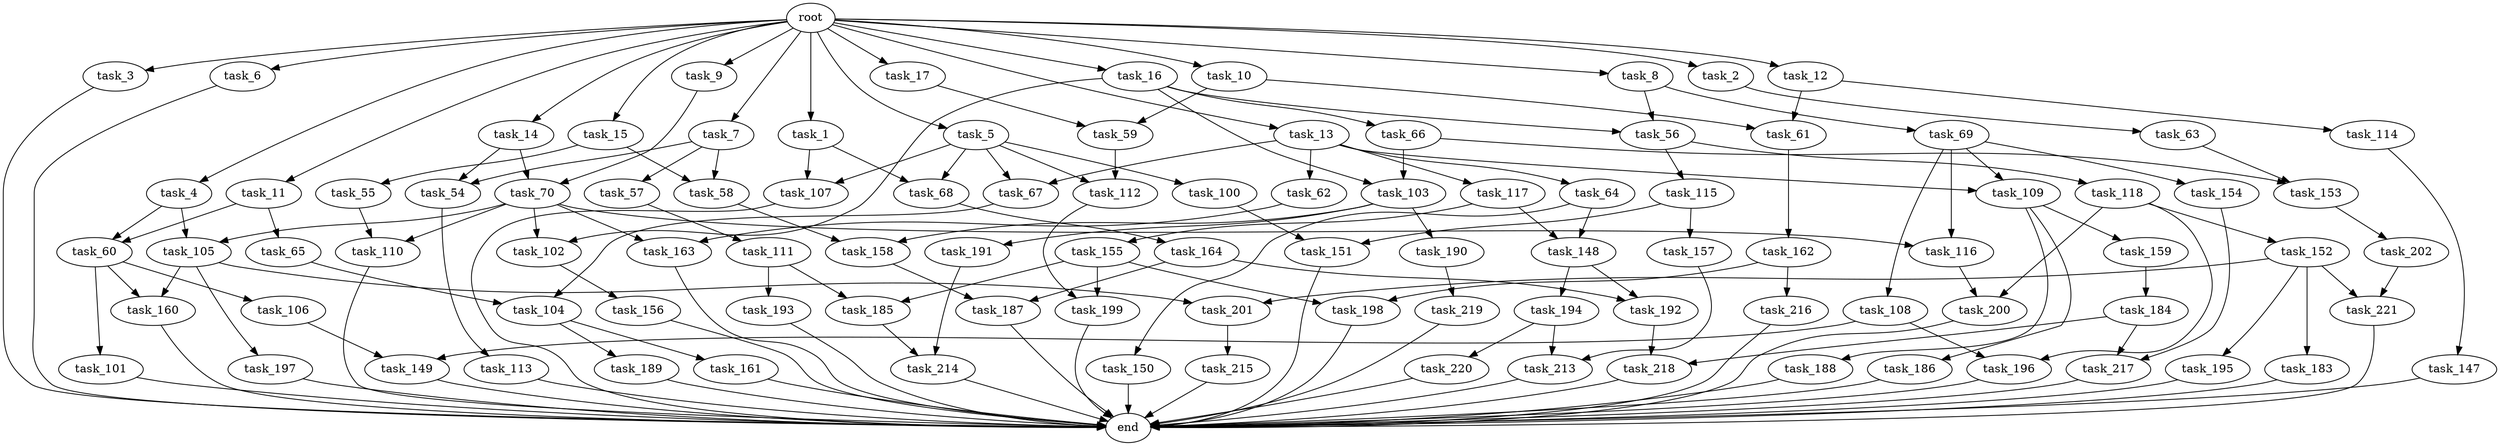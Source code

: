 digraph G {
  root [size="0.000000"];
  task_1 [size="2.048000"];
  task_2 [size="2.048000"];
  task_3 [size="2.048000"];
  task_4 [size="2.048000"];
  task_5 [size="2.048000"];
  task_6 [size="2.048000"];
  task_7 [size="2.048000"];
  task_8 [size="2.048000"];
  task_9 [size="2.048000"];
  task_10 [size="2.048000"];
  task_11 [size="2.048000"];
  task_12 [size="2.048000"];
  task_13 [size="2.048000"];
  task_14 [size="2.048000"];
  task_15 [size="2.048000"];
  task_16 [size="2.048000"];
  task_17 [size="2.048000"];
  task_54 [size="1116691496.960000"];
  task_55 [size="1391569403.904000"];
  task_56 [size="1717986918.400000"];
  task_57 [size="274877906.944000"];
  task_58 [size="1666447310.848000"];
  task_59 [size="1254130450.432000"];
  task_60 [size="893353197.568000"];
  task_61 [size="1546188226.560000"];
  task_62 [size="68719476.736000"];
  task_63 [size="274877906.944000"];
  task_64 [size="68719476.736000"];
  task_65 [size="274877906.944000"];
  task_66 [size="1099511627.776000"];
  task_67 [size="137438953.472000"];
  task_68 [size="1460288880.640000"];
  task_69 [size="618475290.624000"];
  task_70 [size="2233382993.920000"];
  task_100 [size="68719476.736000"];
  task_101 [size="1099511627.776000"];
  task_102 [size="1374389534.720000"];
  task_103 [size="2817498546.176000"];
  task_104 [size="2010044694.528000"];
  task_105 [size="893353197.568000"];
  task_106 [size="1099511627.776000"];
  task_107 [size="1460288880.640000"];
  task_108 [size="1717986918.400000"];
  task_109 [size="1786706395.136000"];
  task_110 [size="1116691496.960000"];
  task_111 [size="1099511627.776000"];
  task_112 [size="223338299.392000"];
  task_113 [size="274877906.944000"];
  task_114 [size="1391569403.904000"];
  task_115 [size="1717986918.400000"];
  task_116 [size="1992864825.344000"];
  task_117 [size="68719476.736000"];
  task_118 [size="1717986918.400000"];
  task_147 [size="429496729.600000"];
  task_148 [size="858993459.200000"];
  task_149 [size="2010044694.528000"];
  task_150 [size="429496729.600000"];
  task_151 [size="1047972020.224000"];
  task_152 [size="1717986918.400000"];
  task_153 [size="2817498546.176000"];
  task_154 [size="1717986918.400000"];
  task_155 [size="429496729.600000"];
  task_156 [size="841813590.016000"];
  task_157 [size="618475290.624000"];
  task_158 [size="1271310319.616000"];
  task_159 [size="429496729.600000"];
  task_160 [size="1717986918.400000"];
  task_161 [size="154618822.656000"];
  task_162 [size="274877906.944000"];
  task_163 [size="549755813.888000"];
  task_164 [size="274877906.944000"];
  task_183 [size="841813590.016000"];
  task_184 [size="429496729.600000"];
  task_185 [size="498216206.336000"];
  task_186 [size="429496729.600000"];
  task_187 [size="1872605741.056000"];
  task_188 [size="429496729.600000"];
  task_189 [size="154618822.656000"];
  task_190 [size="429496729.600000"];
  task_191 [size="429496729.600000"];
  task_192 [size="773094113.280000"];
  task_193 [size="429496729.600000"];
  task_194 [size="618475290.624000"];
  task_195 [size="841813590.016000"];
  task_196 [size="3109556322.304000"];
  task_197 [size="618475290.624000"];
  task_198 [size="343597383.680000"];
  task_199 [size="687194767.360000"];
  task_200 [size="2147483648.000000"];
  task_201 [size="1460288880.640000"];
  task_202 [size="1099511627.776000"];
  task_213 [size="1047972020.224000"];
  task_214 [size="2199023255.552000"];
  task_215 [size="618475290.624000"];
  task_216 [size="274877906.944000"];
  task_217 [size="1116691496.960000"];
  task_218 [size="1374389534.720000"];
  task_219 [size="841813590.016000"];
  task_220 [size="429496729.600000"];
  task_221 [size="2559800508.416000"];
  end [size="0.000000"];

  root -> task_1 [size="1.000000"];
  root -> task_2 [size="1.000000"];
  root -> task_3 [size="1.000000"];
  root -> task_4 [size="1.000000"];
  root -> task_5 [size="1.000000"];
  root -> task_6 [size="1.000000"];
  root -> task_7 [size="1.000000"];
  root -> task_8 [size="1.000000"];
  root -> task_9 [size="1.000000"];
  root -> task_10 [size="1.000000"];
  root -> task_11 [size="1.000000"];
  root -> task_12 [size="1.000000"];
  root -> task_13 [size="1.000000"];
  root -> task_14 [size="1.000000"];
  root -> task_15 [size="1.000000"];
  root -> task_16 [size="1.000000"];
  root -> task_17 [size="1.000000"];
  task_1 -> task_68 [size="679477248.000000"];
  task_1 -> task_107 [size="679477248.000000"];
  task_2 -> task_63 [size="134217728.000000"];
  task_3 -> end [size="1.000000"];
  task_4 -> task_60 [size="301989888.000000"];
  task_4 -> task_105 [size="301989888.000000"];
  task_5 -> task_67 [size="33554432.000000"];
  task_5 -> task_68 [size="33554432.000000"];
  task_5 -> task_100 [size="33554432.000000"];
  task_5 -> task_107 [size="33554432.000000"];
  task_5 -> task_112 [size="33554432.000000"];
  task_6 -> end [size="1.000000"];
  task_7 -> task_54 [size="134217728.000000"];
  task_7 -> task_57 [size="134217728.000000"];
  task_7 -> task_58 [size="134217728.000000"];
  task_8 -> task_56 [size="301989888.000000"];
  task_8 -> task_69 [size="301989888.000000"];
  task_9 -> task_70 [size="679477248.000000"];
  task_10 -> task_59 [size="75497472.000000"];
  task_10 -> task_61 [size="75497472.000000"];
  task_11 -> task_60 [size="134217728.000000"];
  task_11 -> task_65 [size="134217728.000000"];
  task_12 -> task_61 [size="679477248.000000"];
  task_12 -> task_114 [size="679477248.000000"];
  task_13 -> task_62 [size="33554432.000000"];
  task_13 -> task_64 [size="33554432.000000"];
  task_13 -> task_67 [size="33554432.000000"];
  task_13 -> task_109 [size="33554432.000000"];
  task_13 -> task_117 [size="33554432.000000"];
  task_14 -> task_54 [size="411041792.000000"];
  task_14 -> task_70 [size="411041792.000000"];
  task_15 -> task_55 [size="679477248.000000"];
  task_15 -> task_58 [size="679477248.000000"];
  task_16 -> task_56 [size="536870912.000000"];
  task_16 -> task_66 [size="536870912.000000"];
  task_16 -> task_102 [size="536870912.000000"];
  task_16 -> task_103 [size="536870912.000000"];
  task_17 -> task_59 [size="536870912.000000"];
  task_54 -> task_113 [size="134217728.000000"];
  task_55 -> task_110 [size="411041792.000000"];
  task_56 -> task_115 [size="838860800.000000"];
  task_56 -> task_118 [size="838860800.000000"];
  task_57 -> task_111 [size="536870912.000000"];
  task_58 -> task_158 [size="411041792.000000"];
  task_59 -> task_112 [size="75497472.000000"];
  task_60 -> task_101 [size="536870912.000000"];
  task_60 -> task_106 [size="536870912.000000"];
  task_60 -> task_160 [size="536870912.000000"];
  task_61 -> task_162 [size="134217728.000000"];
  task_62 -> task_163 [size="134217728.000000"];
  task_63 -> task_153 [size="536870912.000000"];
  task_64 -> task_148 [size="209715200.000000"];
  task_64 -> task_150 [size="209715200.000000"];
  task_65 -> task_104 [size="301989888.000000"];
  task_66 -> task_103 [size="838860800.000000"];
  task_66 -> task_153 [size="838860800.000000"];
  task_67 -> task_104 [size="679477248.000000"];
  task_68 -> task_164 [size="134217728.000000"];
  task_69 -> task_108 [size="838860800.000000"];
  task_69 -> task_109 [size="838860800.000000"];
  task_69 -> task_116 [size="838860800.000000"];
  task_69 -> task_154 [size="838860800.000000"];
  task_70 -> task_102 [size="134217728.000000"];
  task_70 -> task_105 [size="134217728.000000"];
  task_70 -> task_110 [size="134217728.000000"];
  task_70 -> task_116 [size="134217728.000000"];
  task_70 -> task_163 [size="134217728.000000"];
  task_100 -> task_151 [size="209715200.000000"];
  task_101 -> end [size="1.000000"];
  task_102 -> task_156 [size="411041792.000000"];
  task_103 -> task_158 [size="209715200.000000"];
  task_103 -> task_190 [size="209715200.000000"];
  task_103 -> task_191 [size="209715200.000000"];
  task_104 -> task_161 [size="75497472.000000"];
  task_104 -> task_189 [size="75497472.000000"];
  task_105 -> task_160 [size="301989888.000000"];
  task_105 -> task_197 [size="301989888.000000"];
  task_105 -> task_201 [size="301989888.000000"];
  task_106 -> task_149 [size="301989888.000000"];
  task_107 -> end [size="1.000000"];
  task_108 -> task_149 [size="679477248.000000"];
  task_108 -> task_196 [size="679477248.000000"];
  task_109 -> task_159 [size="209715200.000000"];
  task_109 -> task_186 [size="209715200.000000"];
  task_109 -> task_188 [size="209715200.000000"];
  task_110 -> end [size="1.000000"];
  task_111 -> task_185 [size="209715200.000000"];
  task_111 -> task_193 [size="209715200.000000"];
  task_112 -> task_199 [size="301989888.000000"];
  task_113 -> end [size="1.000000"];
  task_114 -> task_147 [size="209715200.000000"];
  task_115 -> task_151 [size="301989888.000000"];
  task_115 -> task_157 [size="301989888.000000"];
  task_116 -> task_200 [size="209715200.000000"];
  task_117 -> task_148 [size="209715200.000000"];
  task_117 -> task_155 [size="209715200.000000"];
  task_118 -> task_152 [size="838860800.000000"];
  task_118 -> task_196 [size="838860800.000000"];
  task_118 -> task_200 [size="838860800.000000"];
  task_147 -> end [size="1.000000"];
  task_148 -> task_192 [size="301989888.000000"];
  task_148 -> task_194 [size="301989888.000000"];
  task_149 -> end [size="1.000000"];
  task_150 -> end [size="1.000000"];
  task_151 -> end [size="1.000000"];
  task_152 -> task_183 [size="411041792.000000"];
  task_152 -> task_195 [size="411041792.000000"];
  task_152 -> task_201 [size="411041792.000000"];
  task_152 -> task_221 [size="411041792.000000"];
  task_153 -> task_202 [size="536870912.000000"];
  task_154 -> task_217 [size="411041792.000000"];
  task_155 -> task_185 [size="33554432.000000"];
  task_155 -> task_198 [size="33554432.000000"];
  task_155 -> task_199 [size="33554432.000000"];
  task_156 -> end [size="1.000000"];
  task_157 -> task_213 [size="301989888.000000"];
  task_158 -> task_187 [size="838860800.000000"];
  task_159 -> task_184 [size="209715200.000000"];
  task_160 -> end [size="1.000000"];
  task_161 -> end [size="1.000000"];
  task_162 -> task_198 [size="134217728.000000"];
  task_162 -> task_216 [size="134217728.000000"];
  task_163 -> end [size="1.000000"];
  task_164 -> task_187 [size="75497472.000000"];
  task_164 -> task_192 [size="75497472.000000"];
  task_183 -> end [size="1.000000"];
  task_184 -> task_217 [size="134217728.000000"];
  task_184 -> task_218 [size="134217728.000000"];
  task_185 -> task_214 [size="536870912.000000"];
  task_186 -> end [size="1.000000"];
  task_187 -> end [size="1.000000"];
  task_188 -> end [size="1.000000"];
  task_189 -> end [size="1.000000"];
  task_190 -> task_219 [size="411041792.000000"];
  task_191 -> task_214 [size="536870912.000000"];
  task_192 -> task_218 [size="536870912.000000"];
  task_193 -> end [size="1.000000"];
  task_194 -> task_213 [size="209715200.000000"];
  task_194 -> task_220 [size="209715200.000000"];
  task_195 -> end [size="1.000000"];
  task_196 -> end [size="1.000000"];
  task_197 -> end [size="1.000000"];
  task_198 -> end [size="1.000000"];
  task_199 -> end [size="1.000000"];
  task_200 -> end [size="1.000000"];
  task_201 -> task_215 [size="301989888.000000"];
  task_202 -> task_221 [size="838860800.000000"];
  task_213 -> end [size="1.000000"];
  task_214 -> end [size="1.000000"];
  task_215 -> end [size="1.000000"];
  task_216 -> end [size="1.000000"];
  task_217 -> end [size="1.000000"];
  task_218 -> end [size="1.000000"];
  task_219 -> end [size="1.000000"];
  task_220 -> end [size="1.000000"];
  task_221 -> end [size="1.000000"];
}
